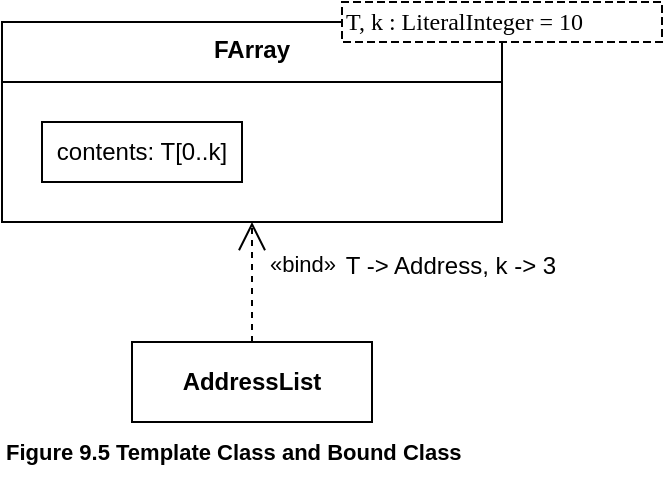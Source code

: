 <mxfile version="21.6.8" type="device" pages="4">
  <diagram name="9.5" id="9fQmC0azeGJkRlDxP4tr">
    <mxGraphModel dx="880" dy="511" grid="1" gridSize="10" guides="1" tooltips="1" connect="1" arrows="1" fold="1" page="1" pageScale="1" pageWidth="1169" pageHeight="827" math="0" shadow="0">
      <root>
        <mxCell id="0" />
        <mxCell id="1" parent="0" />
        <mxCell id="pLC_7Q80fPU0TeDgMK2R-1" value="FArray" style="swimlane;fontStyle=1;align=center;verticalAlign=top;childLayout=stackLayout;horizontal=1;startSize=30;horizontalStack=0;resizeParent=1;resizeParentMax=0;resizeLast=0;collapsible=0;marginBottom=0;html=1;whiteSpace=wrap;" vertex="1" parent="1">
          <mxGeometry x="10" y="20" width="250" height="100" as="geometry" />
        </mxCell>
        <mxCell id="pLC_7Q80fPU0TeDgMK2R-2" value="" style="swimlane;fontStyle=1;align=center;verticalAlign=top;horizontal=1;startSize=0;collapsible=0;marginBottom=0;html=1;strokeColor=none;fillColor=none;" vertex="1" parent="pLC_7Q80fPU0TeDgMK2R-1">
          <mxGeometry y="30" width="250" height="70" as="geometry" />
        </mxCell>
        <mxCell id="pLC_7Q80fPU0TeDgMK2R-3" value="contents: T[0..k]" style="html=1;align=center;verticalAlign=middle;rotatable=0;whiteSpace=wrap;" vertex="1" parent="pLC_7Q80fPU0TeDgMK2R-2">
          <mxGeometry width="100" height="30" relative="1" as="geometry">
            <mxPoint x="20" y="20" as="offset" />
          </mxGeometry>
        </mxCell>
        <mxCell id="pLC_7Q80fPU0TeDgMK2R-4" value="&lt;b&gt;AddressList&lt;/b&gt;" style="fontStyle=0;html=1;whiteSpace=wrap;" vertex="1" parent="1">
          <mxGeometry x="75" y="180" width="120" height="40" as="geometry" />
        </mxCell>
        <mxCell id="pLC_7Q80fPU0TeDgMK2R-5" value="«bind»" style="endArrow=open;html=1;rounded=0;align=center;verticalAlign=bottom;dashed=1;endFill=0;labelBackgroundColor=none;entryX=0.5;entryY=1;entryDx=0;entryDy=0;exitX=0.5;exitY=0;exitDx=0;exitDy=0;endSize=12;" edge="1" parent="1" source="pLC_7Q80fPU0TeDgMK2R-4" target="pLC_7Q80fPU0TeDgMK2R-2">
          <mxGeometry y="-25" relative="1" as="geometry">
            <mxPoint x="160" y="250" as="sourcePoint" />
            <mxPoint x="320" y="250" as="targetPoint" />
            <mxPoint as="offset" />
          </mxGeometry>
        </mxCell>
        <mxCell id="pLC_7Q80fPU0TeDgMK2R-6" value="T -&amp;gt; Address, k -&amp;gt; 3" style="resizable=0;html=1;align=center;verticalAlign=top;labelBackgroundColor=none;" connectable="0" vertex="1" parent="pLC_7Q80fPU0TeDgMK2R-5">
          <mxGeometry relative="1" as="geometry">
            <mxPoint x="99" y="-22" as="offset" />
          </mxGeometry>
        </mxCell>
        <mxCell id="pLC_7Q80fPU0TeDgMK2R-7" value="&lt;font face=&quot;Verdana&quot;&gt;T, k : LiteralInteger = 10&lt;/font&gt;" style="shape=partialRectangle;html=1;top=1;align=left;dashed=1;" vertex="1" parent="1">
          <mxGeometry x="180" y="10" width="160" height="20" as="geometry" />
        </mxCell>
        <mxCell id="pLC_7Q80fPU0TeDgMK2R-8" value="&lt;b&gt;Figure 9.5 Template Class and Bound Class&lt;/b&gt;" style="text;html=1;align=left;verticalAlign=middle;resizable=0;points=[];autosize=1;strokeColor=none;fillColor=none;fontSize=11;fontFamily=Helvetica;fontColor=default;" vertex="1" parent="1">
          <mxGeometry x="10" y="220" width="250" height="30" as="geometry" />
        </mxCell>
      </root>
    </mxGraphModel>
  </diagram>
  <diagram id="jyHSIcVCSclpq50ubxA7" name="9.6">
    <mxGraphModel dx="880" dy="511" grid="1" gridSize="10" guides="1" tooltips="1" connect="1" arrows="1" fold="1" page="1" pageScale="1" pageWidth="1169" pageHeight="827" math="0" shadow="0">
      <root>
        <mxCell id="0" />
        <mxCell id="1" parent="0" />
        <mxCell id="LzF7xD6i8o9_xCuGufTJ-1" value="&lt;b&gt;FArray&amp;lt;T -&amp;gt; Point&amp;gt;&lt;/b&gt;" style="fontStyle=0;html=1;whiteSpace=wrap;" vertex="1" parent="1">
          <mxGeometry width="160" height="40" as="geometry" />
        </mxCell>
        <mxCell id="LzF7xD6i8o9_xCuGufTJ-2" value="&lt;b&gt;Figure 9.6 Anonymous Bound Class&lt;/b&gt;" style="text;html=1;align=left;verticalAlign=middle;resizable=0;points=[];autosize=1;strokeColor=none;fillColor=none;fontSize=11;fontFamily=Helvetica;fontColor=default;" vertex="1" parent="1">
          <mxGeometry y="40" width="210" height="30" as="geometry" />
        </mxCell>
      </root>
    </mxGraphModel>
  </diagram>
  <diagram id="8eOlaRk4fsmobbmhoTG7" name="9.7">
    <mxGraphModel dx="880" dy="511" grid="1" gridSize="10" guides="1" tooltips="1" connect="1" arrows="1" fold="1" page="1" pageScale="1" pageWidth="1169" pageHeight="827" math="0" shadow="0">
      <root>
        <mxCell id="0" />
        <mxCell id="1" parent="0" />
        <mxCell id="MqZ9fqYv_MGWBJdyYTPl-1" value="Car" style="swimlane;fontStyle=1;align=center;verticalAlign=top;childLayout=stackLayout;horizontal=1;startSize=30;horizontalStack=0;resizeParent=1;resizeParentMax=0;resizeLast=0;collapsible=0;marginBottom=0;html=1;whiteSpace=wrap;" vertex="1" parent="1">
          <mxGeometry x="10" y="40" width="320" height="160" as="geometry" />
        </mxCell>
        <mxCell id="MqZ9fqYv_MGWBJdyYTPl-2" value="" style="swimlane;fontStyle=1;align=center;verticalAlign=top;horizontal=1;startSize=0;collapsible=0;marginBottom=0;html=1;strokeColor=none;fillColor=none;" vertex="1" parent="MqZ9fqYv_MGWBJdyYTPl-1">
          <mxGeometry y="30" width="320" height="130" as="geometry" />
        </mxCell>
        <mxCell id="MqZ9fqYv_MGWBJdyYTPl-3" value="dw : Wheel [n + 1]" style="html=1;align=center;verticalAlign=middle;rotatable=0;whiteSpace=wrap;" vertex="1" parent="MqZ9fqYv_MGWBJdyYTPl-2">
          <mxGeometry x="190" y="55" width="110" height="30" as="geometry" />
        </mxCell>
        <mxCell id="MqZ9fqYv_MGWBJdyYTPl-4" style="edgeStyle=orthogonalEdgeStyle;rounded=0;orthogonalLoop=1;jettySize=auto;html=1;entryX=0;entryY=0.5;entryDx=0;entryDy=0;endArrow=none;endFill=0;" edge="1" parent="MqZ9fqYv_MGWBJdyYTPl-2" source="MqZ9fqYv_MGWBJdyYTPl-5" target="MqZ9fqYv_MGWBJdyYTPl-3">
          <mxGeometry relative="1" as="geometry" />
        </mxCell>
        <mxCell id="MqZ9fqYv_MGWBJdyYTPl-5" value="e : CarEngine" style="html=1;align=center;verticalAlign=middle;rotatable=0;whiteSpace=wrap;" vertex="1" parent="MqZ9fqYv_MGWBJdyYTPl-2">
          <mxGeometry x="20" y="55" width="100" height="30" as="geometry" />
        </mxCell>
        <mxCell id="MqZ9fqYv_MGWBJdyYTPl-6" value="CarEngine -&amp;gt; Engine,&lt;br&gt;n : LiteralInteger" style="shape=partialRectangle;html=1;top=1;align=left;dashed=1;" vertex="1" parent="1">
          <mxGeometry x="230" y="10" width="130" height="50" as="geometry" />
        </mxCell>
        <mxCell id="MqZ9fqYv_MGWBJdyYTPl-7" value="&lt;b&gt;Figure 9.7 Template Class with constrained Class parameter&lt;/b&gt;" style="text;html=1;align=left;verticalAlign=middle;resizable=0;points=[];autosize=1;strokeColor=none;fillColor=none;fontSize=11;fontFamily=Helvetica;fontColor=default;" vertex="1" parent="1">
          <mxGeometry x="10" y="200" width="340" height="30" as="geometry" />
        </mxCell>
      </root>
    </mxGraphModel>
  </diagram>
  <diagram name="9.8" id="m5WQZKdx3vLgHfg-ZZF0">
    <mxGraphModel dx="880" dy="511" grid="1" gridSize="10" guides="1" tooltips="1" connect="1" arrows="1" fold="1" page="1" pageScale="1" pageWidth="1169" pageHeight="827" math="0" shadow="0">
      <root>
        <mxCell id="0" />
        <mxCell id="1" parent="0" />
        <mxCell id="VSegiKtBcTcGBZa9hVQQ-1" value="DieselCar : Car&amp;lt;CarEngine -&amp;gt; DieselEngine, n -&amp;gt; 2&amp;gt;" style="fontStyle=0;html=1;whiteSpace=wrap;" parent="1" vertex="1">
          <mxGeometry width="320" height="40" as="geometry" />
        </mxCell>
        <mxCell id="pRtTbFbowDCBGv8_OK7L-1" value="&lt;b&gt;Figure 9.8 Bound Class&lt;/b&gt;" style="text;html=1;align=left;verticalAlign=middle;resizable=0;points=[];autosize=1;strokeColor=none;fillColor=none;fontSize=11;fontFamily=Helvetica;fontColor=default;" vertex="1" parent="1">
          <mxGeometry y="40" width="150" height="30" as="geometry" />
        </mxCell>
      </root>
    </mxGraphModel>
  </diagram>
</mxfile>
